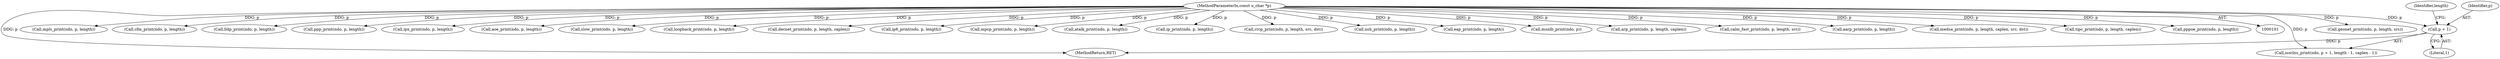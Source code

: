 digraph "1_tcpdump_1dcd10aceabbc03bf571ea32b892c522cbe923de_1@pointer" {
"1000195" [label="(Call,p + 1)"];
"1000104" [label="(MethodParameterIn,const u_char *p)"];
"1000313" [label="(Call,geonet_print(ndo, p, length, src))"];
"1000199" [label="(Identifier,length)"];
"1000291" [label="(Call,mpls_print(ndo, p, length))"];
"1000262" [label="(Call,cfm_print(ndo, p, length))"];
"1000269" [label="(Call,lldp_print(ndo, p, length))"];
"1000193" [label="(Call,isoclns_print(ndo, p + 1, length - 1, caplen - 1))"];
"1000197" [label="(Literal,1)"];
"1000240" [label="(Call,ppp_print(ndo, p, length))"];
"1000195" [label="(Call,p + 1)"];
"1000171" [label="(Call,ipx_print(ndo, p, length))"];
"1000353" [label="(MethodReturn,RET)"];
"1000329" [label="(Call,aoe_print(ndo, p, length))"];
"1000104" [label="(MethodParameterIn,const u_char *p)"];
"1000254" [label="(Call,slow_print(ndo, p, length))"];
"1000283" [label="(Call,loopback_print(ndo, p, length))"];
"1000137" [label="(Call,decnet_print(ndo, p, length, caplen))"];
"1000121" [label="(Call,ip6_print(ndo, p, length))"];
"1000247" [label="(Call,mpcp_print(ndo, p, length))"];
"1000153" [label="(Call,atalk_print(ndo, p, length))"];
"1000114" [label="(Call,ip_print(ndo, p, length))"];
"1000224" [label="(Call,rrcp_print(ndo, p, length, src, dst))"];
"1000276" [label="(Call,nsh_print(ndo, p, length))"];
"1000217" [label="(Call,eap_print(ndo, p, length))"];
"1000306" [label="(Call,msnlb_print(ndo, p))"];
"1000129" [label="(Call,arp_print(ndo, p, length, caplen))"];
"1000321" [label="(Call,calm_fast_print(ndo, p, length, src))"];
"1000196" [label="(Identifier,p)"];
"1000160" [label="(Call,aarp_print(ndo, p, length))"];
"1000336" [label="(Call,medsa_print(ndo, p, length, caplen, src, dst))"];
"1000298" [label="(Call,tipc_print(ndo, p, length, caplen))"];
"1000210" [label="(Call,pppoe_print(ndo, p, length))"];
"1000195" -> "1000193"  [label="AST: "];
"1000195" -> "1000197"  [label="CFG: "];
"1000196" -> "1000195"  [label="AST: "];
"1000197" -> "1000195"  [label="AST: "];
"1000199" -> "1000195"  [label="CFG: "];
"1000195" -> "1000353"  [label="DDG: p"];
"1000104" -> "1000195"  [label="DDG: p"];
"1000104" -> "1000101"  [label="AST: "];
"1000104" -> "1000353"  [label="DDG: p"];
"1000104" -> "1000114"  [label="DDG: p"];
"1000104" -> "1000121"  [label="DDG: p"];
"1000104" -> "1000129"  [label="DDG: p"];
"1000104" -> "1000137"  [label="DDG: p"];
"1000104" -> "1000153"  [label="DDG: p"];
"1000104" -> "1000160"  [label="DDG: p"];
"1000104" -> "1000171"  [label="DDG: p"];
"1000104" -> "1000193"  [label="DDG: p"];
"1000104" -> "1000210"  [label="DDG: p"];
"1000104" -> "1000217"  [label="DDG: p"];
"1000104" -> "1000224"  [label="DDG: p"];
"1000104" -> "1000240"  [label="DDG: p"];
"1000104" -> "1000247"  [label="DDG: p"];
"1000104" -> "1000254"  [label="DDG: p"];
"1000104" -> "1000262"  [label="DDG: p"];
"1000104" -> "1000269"  [label="DDG: p"];
"1000104" -> "1000276"  [label="DDG: p"];
"1000104" -> "1000283"  [label="DDG: p"];
"1000104" -> "1000291"  [label="DDG: p"];
"1000104" -> "1000298"  [label="DDG: p"];
"1000104" -> "1000306"  [label="DDG: p"];
"1000104" -> "1000313"  [label="DDG: p"];
"1000104" -> "1000321"  [label="DDG: p"];
"1000104" -> "1000329"  [label="DDG: p"];
"1000104" -> "1000336"  [label="DDG: p"];
}
